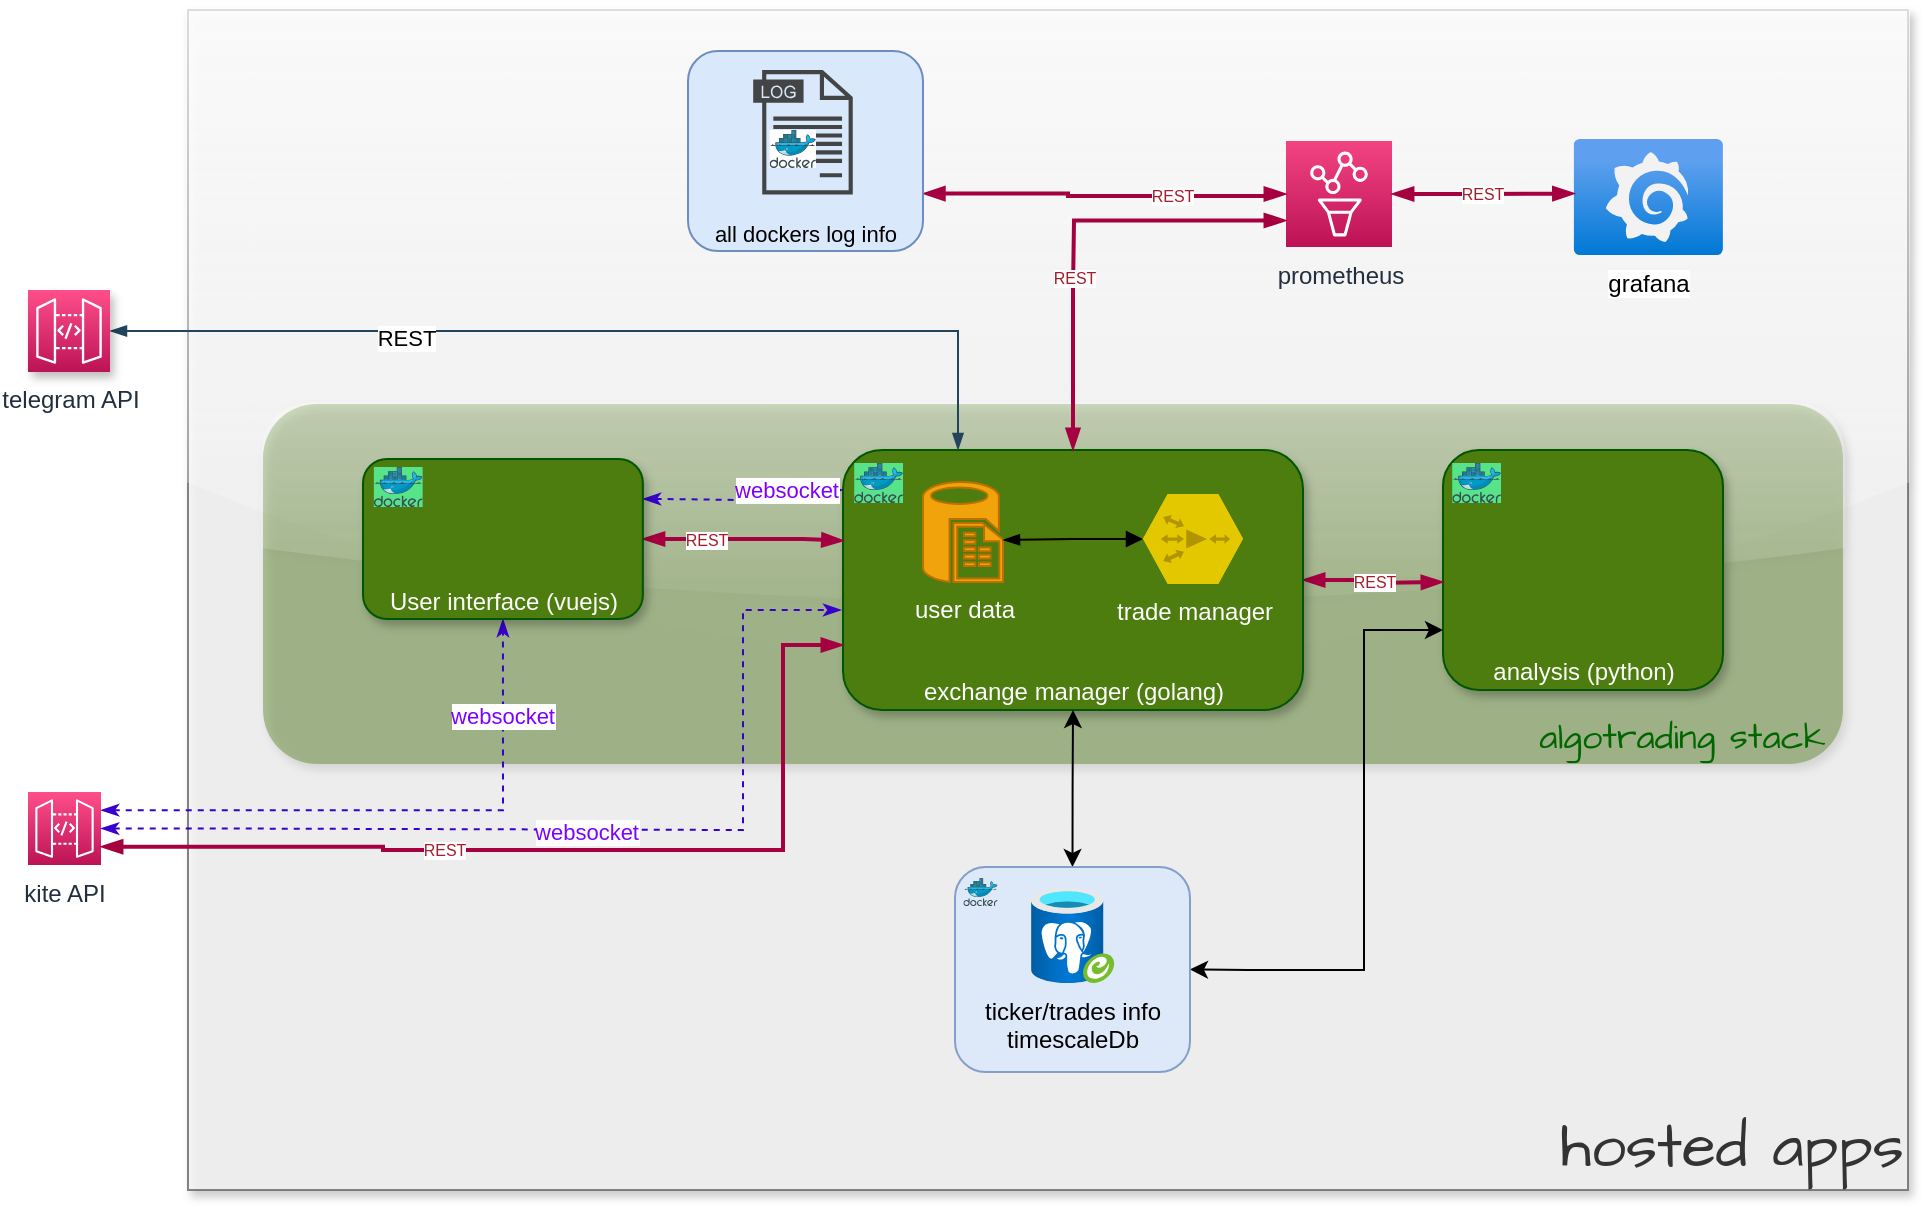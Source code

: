 <mxfile version="20.8.20" type="github">
  <diagram id="WI9T0HZ2pTsCkuznbFz-" name="Page-1">
    <mxGraphModel dx="1311" dy="722" grid="1" gridSize="10" guides="1" tooltips="1" connect="1" arrows="1" fold="1" page="1" pageScale="1" pageWidth="1169" pageHeight="827" math="0" shadow="0">
      <root>
        <mxCell id="0" />
        <mxCell id="1" parent="0" />
        <mxCell id="nYyK58fFQkwCF3YQu4Fd-24" value="hosted apps" style="rounded=0;whiteSpace=wrap;html=1;shadow=1;glass=1;sketch=0;strokeColor=#666666;fontFamily=Architects Daughter;fontSource=https%3A%2F%2Ffonts.googleapis.com%2Fcss%3Ffamily%3DArchitects%2BDaughter;fontSize=31;fontColor=#333333;fillColor=#f5f5f5;opacity=80;verticalAlign=bottom;align=right;" vertex="1" parent="1">
          <mxGeometry x="190" y="120" width="860" height="590" as="geometry" />
        </mxCell>
        <mxCell id="nYyK58fFQkwCF3YQu4Fd-22" value="algotrading stack&amp;nbsp; " style="rounded=1;whiteSpace=wrap;html=1;shadow=1;glass=1;sketch=0;strokeColor=none;fillColor=#4D7C0F;fontColor=#006600;align=right;verticalAlign=bottom;fontFamily=Architects Daughter;fontSource=https%3A%2F%2Ffonts.googleapis.com%2Fcss%3Ffamily%3DArchitects%2BDaughter;fontSize=18;gradientColor=none;opacity=40;" vertex="1" parent="1">
          <mxGeometry x="227.5" y="317" width="790" height="180" as="geometry" />
        </mxCell>
        <mxCell id="8ut8hsgBqREO4Th_r9R5-25" value="analysis (python)" style="rounded=1;whiteSpace=wrap;html=1;verticalAlign=bottom;strokeColor=#005700;fillColor=#4d7c0f;fontColor=#ffffff;container=0;shadow=1;" parent="1" vertex="1">
          <mxGeometry x="817.5" y="340" width="140" height="120" as="geometry" />
        </mxCell>
        <mxCell id="AcxdMaKK0mU5kZiv2lnr-17" style="edgeStyle=elbowEdgeStyle;rounded=0;orthogonalLoop=1;jettySize=auto;html=1;entryX=-0.016;entryY=0.49;entryDx=0;entryDy=0;entryPerimeter=0;elbow=vertical;strokeColor=#808080;" parent="1" edge="1">
          <mxGeometry relative="1" as="geometry">
            <mxPoint x="593.5" y="403.207" as="sourcePoint" />
            <mxPoint x="666.476" y="390.36" as="targetPoint" />
          </mxGeometry>
        </mxCell>
        <mxCell id="8ut8hsgBqREO4Th_r9R5-19" value="REST" style="edgeStyle=orthogonalEdgeStyle;rounded=0;orthogonalLoop=1;jettySize=auto;html=1;entryX=0;entryY=0.5;entryDx=0;entryDy=0;startArrow=blockThin;startFill=1;fillColor=#d80073;strokeColor=#A50040;strokeWidth=2;fontSize=8;fontColor=#a51d2d;endArrow=blockThin;endFill=1;" parent="1" source="AcxdMaKK0mU5kZiv2lnr-4" edge="1">
          <mxGeometry relative="1" as="geometry">
            <mxPoint x="817.5" y="406" as="targetPoint" />
          </mxGeometry>
        </mxCell>
        <mxCell id="AcxdMaKK0mU5kZiv2lnr-4" value="exchange manager (golang)" style="rounded=1;whiteSpace=wrap;html=1;fillColor=#4D7C0F;strokeColor=#005700;verticalAlign=bottom;fontColor=#ffffff;glass=0;shadow=1;" parent="1" vertex="1">
          <mxGeometry x="517.5" y="340" width="230" height="130" as="geometry" />
        </mxCell>
        <mxCell id="8ut8hsgBqREO4Th_r9R5-5" value="websocket" style="edgeStyle=orthogonalEdgeStyle;rounded=0;orthogonalLoop=1;jettySize=auto;html=1;exitX=1;exitY=0.25;exitDx=0;exitDy=0;exitPerimeter=0;startArrow=classicThin;startFill=1;fillColor=#6a00ff;strokeColor=#3700CC;strokeWidth=1;endArrow=classicThin;endFill=1;fontColor=#7F00FF;entryX=0.5;entryY=1;entryDx=0;entryDy=0;dashed=1;" parent="1" source="8ut8hsgBqREO4Th_r9R5-2" target="nYyK58fFQkwCF3YQu4Fd-14" edge="1">
          <mxGeometry x="0.676" relative="1" as="geometry">
            <mxPoint x="398.804" y="525.1" as="targetPoint" />
            <Array as="points">
              <mxPoint x="347.5" y="520" />
            </Array>
            <mxPoint as="offset" />
          </mxGeometry>
        </mxCell>
        <mxCell id="8ut8hsgBqREO4Th_r9R5-2" value="kite API" style="sketch=0;points=[[0,0,0],[0.25,0,0],[0.5,0,0],[0.75,0,0],[1,0,0],[0,1,0],[0.25,1,0],[0.5,1,0],[0.75,1,0],[1,1,0],[0,0.25,0],[0,0.5,0],[0,0.75,0],[1,0.25,0],[1,0.5,0],[1,0.75,0]];outlineConnect=0;fontColor=#232F3E;gradientColor=#FF4F8B;gradientDirection=north;fillColor=#BC1356;strokeColor=#ffffff;dashed=0;verticalLabelPosition=bottom;verticalAlign=top;align=center;html=1;fontSize=12;fontStyle=0;aspect=fixed;shape=mxgraph.aws4.resourceIcon;resIcon=mxgraph.aws4.api_gateway;" parent="1" vertex="1">
          <mxGeometry x="110" y="511" width="36.5" height="36.5" as="geometry" />
        </mxCell>
        <mxCell id="8ut8hsgBqREO4Th_r9R5-6" value="&lt;div&gt;user data&lt;/div&gt;" style="verticalLabelPosition=bottom;html=1;verticalAlign=top;align=center;strokeColor=#BD7000;fillColor=#f0a30a;shape=mxgraph.azure.sql_reporting;fontColor=#FFFFFF;" parent="1" vertex="1">
          <mxGeometry x="557.5" y="356" width="40" height="50" as="geometry" />
        </mxCell>
        <mxCell id="8ut8hsgBqREO4Th_r9R5-10" value="grafana" style="aspect=fixed;html=1;points=[];align=center;image;fontSize=12;image=img/lib/azure2/other/Grafana.svg;" parent="1" vertex="1">
          <mxGeometry x="882.8" y="184.5" width="74.7" height="58" as="geometry" />
        </mxCell>
        <mxCell id="8ut8hsgBqREO4Th_r9R5-11" value="prometheus" style="sketch=0;points=[[0,0,0],[0.25,0,0],[0.5,0,0],[0.75,0,0],[1,0,0],[0,1,0],[0.25,1,0],[0.5,1,0],[0.75,1,0],[1,1,0],[0,0.25,0],[0,0.5,0],[0,0.75,0],[1,0.25,0],[1,0.5,0],[1,0.75,0]];points=[[0,0,0],[0.25,0,0],[0.5,0,0],[0.75,0,0],[1,0,0],[0,1,0],[0.25,1,0],[0.5,1,0],[0.75,1,0],[1,1,0],[0,0.25,0],[0,0.5,0],[0,0.75,0],[1,0.25,0],[1,0.5,0],[1,0.75,0]];outlineConnect=0;fontColor=#232F3E;gradientColor=#F34482;gradientDirection=north;fillColor=#BC1356;strokeColor=#ffffff;dashed=0;verticalLabelPosition=bottom;verticalAlign=top;align=center;html=1;fontSize=12;fontStyle=0;aspect=fixed;shape=mxgraph.aws4.resourceIcon;resIcon=mxgraph.aws4.managed_service_for_prometheus;" parent="1" vertex="1">
          <mxGeometry x="739" y="185.5" width="53" height="53" as="geometry" />
        </mxCell>
        <mxCell id="8ut8hsgBqREO4Th_r9R5-16" style="edgeStyle=orthogonalEdgeStyle;rounded=0;orthogonalLoop=1;jettySize=auto;html=1;entryX=0.5;entryY=1;entryDx=0;entryDy=0;startArrow=classic;startFill=1;exitX=0.5;exitY=0;exitDx=0;exitDy=0;" parent="1" source="8ut8hsgBqREO4Th_r9R5-41" target="AcxdMaKK0mU5kZiv2lnr-4" edge="1">
          <mxGeometry relative="1" as="geometry" />
        </mxCell>
        <mxCell id="8ut8hsgBqREO4Th_r9R5-18" style="edgeStyle=orthogonalEdgeStyle;rounded=0;orthogonalLoop=1;jettySize=auto;html=1;entryX=1;entryY=0.5;entryDx=0;entryDy=0;startArrow=classic;startFill=1;exitX=0;exitY=0.75;exitDx=0;exitDy=0;" parent="1" source="8ut8hsgBqREO4Th_r9R5-25" target="8ut8hsgBqREO4Th_r9R5-41" edge="1">
          <mxGeometry relative="1" as="geometry">
            <Array as="points">
              <mxPoint x="778" y="430" />
              <mxPoint x="778" y="600" />
              <mxPoint x="720" y="600" />
              <mxPoint x="720" y="599" />
            </Array>
            <mxPoint x="892.5" y="471" as="sourcePoint" />
          </mxGeometry>
        </mxCell>
        <mxCell id="8ut8hsgBqREO4Th_r9R5-21" value="REST" style="edgeStyle=orthogonalEdgeStyle;rounded=0;orthogonalLoop=1;jettySize=auto;html=1;entryX=0;entryY=0.75;entryDx=0;entryDy=0;startArrow=blockThin;startFill=1;fillColor=#d80073;strokeColor=#A50040;strokeWidth=2;fontSize=8;fontColor=#a51d2d;exitX=0.5;exitY=0;exitDx=0;exitDy=0;entryPerimeter=0;endArrow=blockThin;endFill=1;" parent="1" source="AcxdMaKK0mU5kZiv2lnr-4" target="8ut8hsgBqREO4Th_r9R5-11" edge="1">
          <mxGeometry x="-0.215" relative="1" as="geometry">
            <mxPoint x="757.5" y="415" as="sourcePoint" />
            <mxPoint x="827.5" y="416" as="targetPoint" />
            <Array as="points">
              <mxPoint x="633" y="260" />
              <mxPoint x="633" y="260" />
              <mxPoint x="633" y="225" />
            </Array>
            <mxPoint as="offset" />
          </mxGeometry>
        </mxCell>
        <mxCell id="8ut8hsgBqREO4Th_r9R5-23" value="REST" style="edgeStyle=orthogonalEdgeStyle;rounded=0;orthogonalLoop=1;jettySize=auto;html=1;entryX=0.006;entryY=0.471;entryDx=0;entryDy=0;startArrow=blockThin;startFill=1;fillColor=#d80073;strokeColor=#A50040;strokeWidth=2;fontSize=8;fontColor=#a51d2d;entryPerimeter=0;exitX=1;exitY=0.5;exitDx=0;exitDy=0;exitPerimeter=0;endArrow=blockThin;endFill=1;" parent="1" source="8ut8hsgBqREO4Th_r9R5-11" target="8ut8hsgBqREO4Th_r9R5-10" edge="1">
          <mxGeometry relative="1" as="geometry">
            <mxPoint x="757.5" y="415" as="sourcePoint" />
            <mxPoint x="827.5" y="416" as="targetPoint" />
          </mxGeometry>
        </mxCell>
        <mxCell id="8ut8hsgBqREO4Th_r9R5-24" value="REST" style="edgeStyle=orthogonalEdgeStyle;rounded=0;orthogonalLoop=1;jettySize=auto;html=1;entryX=0.001;entryY=0.349;entryDx=0;entryDy=0;startArrow=blockThin;startFill=1;fillColor=#d80073;strokeColor=#A50040;strokeWidth=2;fontSize=8;fontColor=#a51d2d;endArrow=blockThin;endFill=1;entryPerimeter=0;exitX=1;exitY=0.5;exitDx=0;exitDy=0;" parent="1" source="nYyK58fFQkwCF3YQu4Fd-14" target="AcxdMaKK0mU5kZiv2lnr-4" edge="1">
          <mxGeometry x="-0.366" relative="1" as="geometry">
            <mxPoint x="417.62" y="541" as="sourcePoint" />
            <mxPoint x="457.5" y="471" as="targetPoint" />
            <Array as="points">
              <mxPoint x="497.5" y="385" />
            </Array>
            <mxPoint as="offset" />
          </mxGeometry>
        </mxCell>
        <mxCell id="8ut8hsgBqREO4Th_r9R5-30" value="" style="sketch=0;aspect=fixed;html=1;points=[];align=center;image;fontSize=12;image=img/lib/mscae/Docker.svg;fontColor=#7F00FF;imageBackground=#57e389;" parent="1" vertex="1">
          <mxGeometry x="523.11" y="346.5" width="24.39" height="20" as="geometry" />
        </mxCell>
        <mxCell id="8ut8hsgBqREO4Th_r9R5-38" value="REST" style="edgeStyle=orthogonalEdgeStyle;rounded=0;orthogonalLoop=1;jettySize=auto;html=1;startArrow=blockThin;startFill=1;fillColor=#d80073;strokeColor=#A50040;strokeWidth=2;fontSize=8;fontColor=#a51d2d;endArrow=blockThin;endFill=1;exitX=1.001;exitY=0.713;exitDx=0;exitDy=0;exitPerimeter=0;entryX=0;entryY=0.5;entryDx=0;entryDy=0;entryPerimeter=0;" parent="1" source="8ut8hsgBqREO4Th_r9R5-34" target="8ut8hsgBqREO4Th_r9R5-11" edge="1">
          <mxGeometry x="0.369" relative="1" as="geometry">
            <mxPoint x="642.5" y="350" as="sourcePoint" />
            <mxPoint x="730" y="213" as="targetPoint" />
            <Array as="points">
              <mxPoint x="630" y="211" />
              <mxPoint x="630" y="213" />
              <mxPoint x="730" y="213" />
              <mxPoint x="730" y="212" />
            </Array>
            <mxPoint as="offset" />
          </mxGeometry>
        </mxCell>
        <mxCell id="8ut8hsgBqREO4Th_r9R5-40" style="edgeStyle=orthogonalEdgeStyle;rounded=0;orthogonalLoop=1;jettySize=auto;html=1;entryX=0.25;entryY=0;entryDx=0;entryDy=0;strokeWidth=1;fontSize=8;fontColor=default;startArrow=blockThin;startFill=1;endArrow=blockThin;endFill=1;fillColor=#bac8d3;strokeColor=#23445d;exitX=1;exitY=0.5;exitDx=0;exitDy=0;exitPerimeter=0;" parent="1" source="nYyK58fFQkwCF3YQu4Fd-16" target="AcxdMaKK0mU5kZiv2lnr-4" edge="1">
          <mxGeometry relative="1" as="geometry">
            <mxPoint x="384" y="328.25" as="sourcePoint" />
            <Array as="points">
              <mxPoint x="575.5" y="280" />
            </Array>
          </mxGeometry>
        </mxCell>
        <mxCell id="nYyK58fFQkwCF3YQu4Fd-17" value="REST" style="edgeLabel;html=1;align=center;verticalAlign=middle;resizable=0;points=[];fontColor=default;" vertex="1" connectable="0" parent="8ut8hsgBqREO4Th_r9R5-40">
          <mxGeometry x="-0.387" y="-3" relative="1" as="geometry">
            <mxPoint as="offset" />
          </mxGeometry>
        </mxCell>
        <mxCell id="8ut8hsgBqREO4Th_r9R5-49" value="websocket" style="edgeStyle=orthogonalEdgeStyle;rounded=0;orthogonalLoop=1;jettySize=auto;html=1;exitX=1;exitY=0.5;exitDx=0;exitDy=0;exitPerimeter=0;startArrow=classicThin;startFill=1;fillColor=#6a00ff;strokeColor=#3700CC;strokeWidth=1;endArrow=classicThin;endFill=1;fontColor=#7F00FF;entryX=-0.004;entryY=0.608;entryDx=0;entryDy=0;entryPerimeter=0;dashed=1;" parent="1" source="8ut8hsgBqREO4Th_r9R5-2" target="AcxdMaKK0mU5kZiv2lnr-4" edge="1">
          <mxGeometry x="0.01" y="-1" relative="1" as="geometry">
            <mxPoint x="375.5" y="433" as="sourcePoint" />
            <mxPoint x="408.5" y="535" as="targetPoint" />
            <Array as="points">
              <mxPoint x="224.5" y="530" />
              <mxPoint x="467.5" y="530" />
              <mxPoint x="467.5" y="420" />
              <mxPoint x="516.5" y="420" />
            </Array>
            <mxPoint as="offset" />
          </mxGeometry>
        </mxCell>
        <mxCell id="8ut8hsgBqREO4Th_r9R5-50" value="websocket" style="edgeStyle=orthogonalEdgeStyle;rounded=0;orthogonalLoop=1;jettySize=auto;html=1;startArrow=classicThin;startFill=1;fillColor=#6a00ff;strokeColor=#3700CC;strokeWidth=1;endArrow=classicThin;endFill=1;fontColor=#7F00FF;entryX=0;entryY=0.154;entryDx=0;entryDy=0;dashed=1;exitX=1;exitY=0.25;exitDx=0;exitDy=0;entryPerimeter=0;" parent="1" source="nYyK58fFQkwCF3YQu4Fd-14" target="AcxdMaKK0mU5kZiv2lnr-4" edge="1">
          <mxGeometry x="0.46" relative="1" as="geometry">
            <mxPoint x="417.5" y="526" as="sourcePoint" />
            <mxPoint x="526.5" y="429" as="targetPoint" />
            <Array as="points">
              <mxPoint x="427.5" y="365" />
              <mxPoint x="467.5" y="365" />
              <mxPoint x="467.5" y="360" />
            </Array>
            <mxPoint as="offset" />
          </mxGeometry>
        </mxCell>
        <mxCell id="8ut8hsgBqREO4Th_r9R5-52" value="REST" style="edgeStyle=orthogonalEdgeStyle;rounded=0;orthogonalLoop=1;jettySize=auto;html=1;entryX=0;entryY=0.75;entryDx=0;entryDy=0;startArrow=blockThin;startFill=1;fillColor=#d80073;strokeColor=#A50040;strokeWidth=2;fontSize=8;fontColor=#a51d2d;endArrow=blockThin;endFill=1;exitX=1;exitY=0.75;exitDx=0;exitDy=0;exitPerimeter=0;" parent="1" source="8ut8hsgBqREO4Th_r9R5-2" target="AcxdMaKK0mU5kZiv2lnr-4" edge="1">
          <mxGeometry x="-0.27" relative="1" as="geometry">
            <mxPoint x="427.5" y="551" as="sourcePoint" />
            <mxPoint x="528.5" y="471" as="targetPoint" />
            <Array as="points">
              <mxPoint x="287.5" y="538" />
              <mxPoint x="287.5" y="540" />
              <mxPoint x="487.5" y="540" />
              <mxPoint x="487.5" y="437" />
            </Array>
            <mxPoint as="offset" />
          </mxGeometry>
        </mxCell>
        <mxCell id="nYyK58fFQkwCF3YQu4Fd-6" style="edgeStyle=orthogonalEdgeStyle;rounded=0;orthogonalLoop=1;jettySize=auto;html=1;entryX=1;entryY=0.58;entryDx=0;entryDy=0;entryPerimeter=0;fontColor=#FFFFFF;startArrow=block;startFill=1;endArrow=blockThin;endFill=1;" edge="1" parent="1" source="nYyK58fFQkwCF3YQu4Fd-5" target="8ut8hsgBqREO4Th_r9R5-6">
          <mxGeometry relative="1" as="geometry" />
        </mxCell>
        <mxCell id="nYyK58fFQkwCF3YQu4Fd-5" value="trade manager" style="verticalLabelPosition=bottom;sketch=0;html=1;fillColor=#e3c800;strokeColor=#B09500;verticalAlign=top;align=center;points=[[0,0.5,0],[0.125,0.25,0],[0.25,0,0],[0.5,0,0],[0.75,0,0],[0.875,0.25,0],[1,0.5,0],[0.875,0.75,0],[0.75,1,0],[0.5,1,0],[0.125,0.75,0]];pointerEvents=1;shape=mxgraph.cisco_safe.compositeIcon;bgIcon=mxgraph.cisco_safe.design.blank_device;resIcon=mxgraph.cisco_safe.design.wide_area_application_engine;fontColor=#FFFFFF;" vertex="1" parent="1">
          <mxGeometry x="667.5" y="362" width="50" height="45" as="geometry" />
        </mxCell>
        <mxCell id="8ut8hsgBqREO4Th_r9R5-31" value="" style="sketch=0;aspect=fixed;html=1;points=[];align=center;image;fontSize=12;image=img/lib/mscae/Docker.svg;fontColor=#7F00FF;container=0;imageBackground=#57e389;" parent="1" vertex="1">
          <mxGeometry x="822.11" y="346.5" width="24.39" height="20" as="geometry" />
        </mxCell>
        <mxCell id="8ut8hsgBqREO4Th_r9R5-44" value="" style="shape=image;html=1;verticalAlign=top;verticalLabelPosition=bottom;labelBackgroundColor=#ffffff;imageAspect=0;aspect=fixed;image=https://cdn4.iconfinder.com/data/icons/success-filloutline/64/chart-analysis-analytics-data_analytics-pie_1-128.png;fontSize=8;fontColor=default;container=0;imageBackground=none;imageBorder=none;" parent="1" vertex="1">
          <mxGeometry x="858.5" y="362" width="58" height="58" as="geometry" />
        </mxCell>
        <mxCell id="nYyK58fFQkwCF3YQu4Fd-16" value="telegram API" style="sketch=0;points=[[0,0,0],[0.25,0,0],[0.5,0,0],[0.75,0,0],[1,0,0],[0,1,0],[0.25,1,0],[0.5,1,0],[0.75,1,0],[1,1,0],[0,0.25,0],[0,0.5,0],[0,0.75,0],[1,0.25,0],[1,0.5,0],[1,0.75,0]];outlineConnect=0;fontColor=#232F3E;gradientColor=#FF4F8B;gradientDirection=north;fillColor=#BC1356;strokeColor=#ffffff;dashed=0;verticalLabelPosition=bottom;verticalAlign=top;align=center;html=1;fontSize=12;fontStyle=0;aspect=fixed;shape=mxgraph.aws4.resourceIcon;resIcon=mxgraph.aws4.api_gateway;rounded=1;shadow=1;glass=0;" vertex="1" parent="1">
          <mxGeometry x="110" y="260" width="41" height="41" as="geometry" />
        </mxCell>
        <mxCell id="nYyK58fFQkwCF3YQu4Fd-19" value="" style="group" vertex="1" connectable="0" parent="1">
          <mxGeometry x="277.5" y="344.5" width="720" height="160" as="geometry" />
        </mxCell>
        <mxCell id="nYyK58fFQkwCF3YQu4Fd-14" value="User interface (vuejs)" style="rounded=1;whiteSpace=wrap;html=1;verticalAlign=bottom;strokeColor=#005700;fillColor=#4D7C0F;fontColor=#ffffff;container=0;shadow=1;" vertex="1" parent="nYyK58fFQkwCF3YQu4Fd-19">
          <mxGeometry width="139.94" height="80" as="geometry" />
        </mxCell>
        <mxCell id="nYyK58fFQkwCF3YQu4Fd-15" value="" style="shape=image;html=1;verticalAlign=top;verticalLabelPosition=bottom;labelBackgroundColor=#ffffff;imageAspect=0;aspect=fixed;image=https://cdn1.iconfinder.com/data/icons/unicons-line-vol-6/24/vuejs-128.png;rounded=1;shadow=1;glass=0;sketch=0;strokeColor=default;fontColor=#FFFFFF;fillColor=default;" vertex="1" parent="nYyK58fFQkwCF3YQu4Fd-19">
          <mxGeometry x="35.97" y="10" width="60" height="60" as="geometry" />
        </mxCell>
        <mxCell id="nYyK58fFQkwCF3YQu4Fd-18" value="" style="sketch=0;aspect=fixed;html=1;points=[];align=center;image;fontSize=12;image=img/lib/mscae/Docker.svg;fontColor=#7F00FF;imageBackground=#57e389;" vertex="1" parent="nYyK58fFQkwCF3YQu4Fd-19">
          <mxGeometry x="5.44" y="4" width="24.39" height="20" as="geometry" />
        </mxCell>
        <mxCell id="nYyK58fFQkwCF3YQu4Fd-23" value="" style="group" vertex="1" connectable="0" parent="1">
          <mxGeometry x="573.5" y="548.5" width="117.5" height="102.5" as="geometry" />
        </mxCell>
        <mxCell id="8ut8hsgBqREO4Th_r9R5-41" value="" style="rounded=1;whiteSpace=wrap;html=1;fillColor=#dae8fc;strokeColor=#6c8ebf;verticalAlign=bottom;container=0;opacity=80;" parent="nYyK58fFQkwCF3YQu4Fd-23" vertex="1">
          <mxGeometry width="117.5" height="102.5" as="geometry" />
        </mxCell>
        <mxCell id="8ut8hsgBqREO4Th_r9R5-15" value="&lt;div&gt;ticker/trades info&lt;br&gt;&lt;/div&gt;&lt;div&gt;timescaleDb&lt;/div&gt;" style="aspect=fixed;html=1;points=[];align=center;image;fontSize=12;image=img/lib/azure2/databases/Azure_Database_PostgreSQL_Server_Group.svg;labelBackgroundColor=none;container=0;" parent="nYyK58fFQkwCF3YQu4Fd-23" vertex="1">
          <mxGeometry x="37.768" y="10.25" width="42.136" height="47.754" as="geometry" />
        </mxCell>
        <mxCell id="8ut8hsgBqREO4Th_r9R5-32" value="" style="sketch=0;aspect=fixed;html=1;points=[];align=center;image;fontSize=12;image=img/lib/mscae/Docker.svg;fontColor=#7F00FF;container=0;" parent="nYyK58fFQkwCF3YQu4Fd-23" vertex="1">
          <mxGeometry x="4.196" y="5.519" width="17.128" height="14.045" as="geometry" />
        </mxCell>
        <mxCell id="8ut8hsgBqREO4Th_r9R5-34" value="all dockers log info" style="rounded=1;whiteSpace=wrap;html=1;fontSize=11;verticalAlign=bottom;fillColor=#dae8fc;strokeColor=#6c8ebf;container=0;" parent="1" vertex="1">
          <mxGeometry x="440" y="140.5" width="117.5" height="100" as="geometry" />
        </mxCell>
        <mxCell id="8ut8hsgBqREO4Th_r9R5-28" value="" style="sketch=0;pointerEvents=1;shadow=0;dashed=0;html=1;strokeColor=none;fillColor=#434445;aspect=fixed;labelPosition=center;verticalLabelPosition=bottom;verticalAlign=top;align=center;outlineConnect=0;shape=mxgraph.vvd.log_files;fontSize=8;fontColor=#7F00FF;container=0;" parent="1" vertex="1">
          <mxGeometry x="472.6" y="150" width="49.8" height="62.25" as="geometry" />
        </mxCell>
        <mxCell id="8ut8hsgBqREO4Th_r9R5-35" value="" style="sketch=0;aspect=fixed;html=1;points=[];align=center;image;fontSize=12;image=img/lib/mscae/Docker.svg;fontColor=default;labelBackgroundColor=none;labelBorderColor=none;imageBackground=#FFFFFF;container=0;" parent="1" vertex="1">
          <mxGeometry x="480.81" y="180" width="23.17" height="19" as="geometry" />
        </mxCell>
      </root>
    </mxGraphModel>
  </diagram>
</mxfile>
